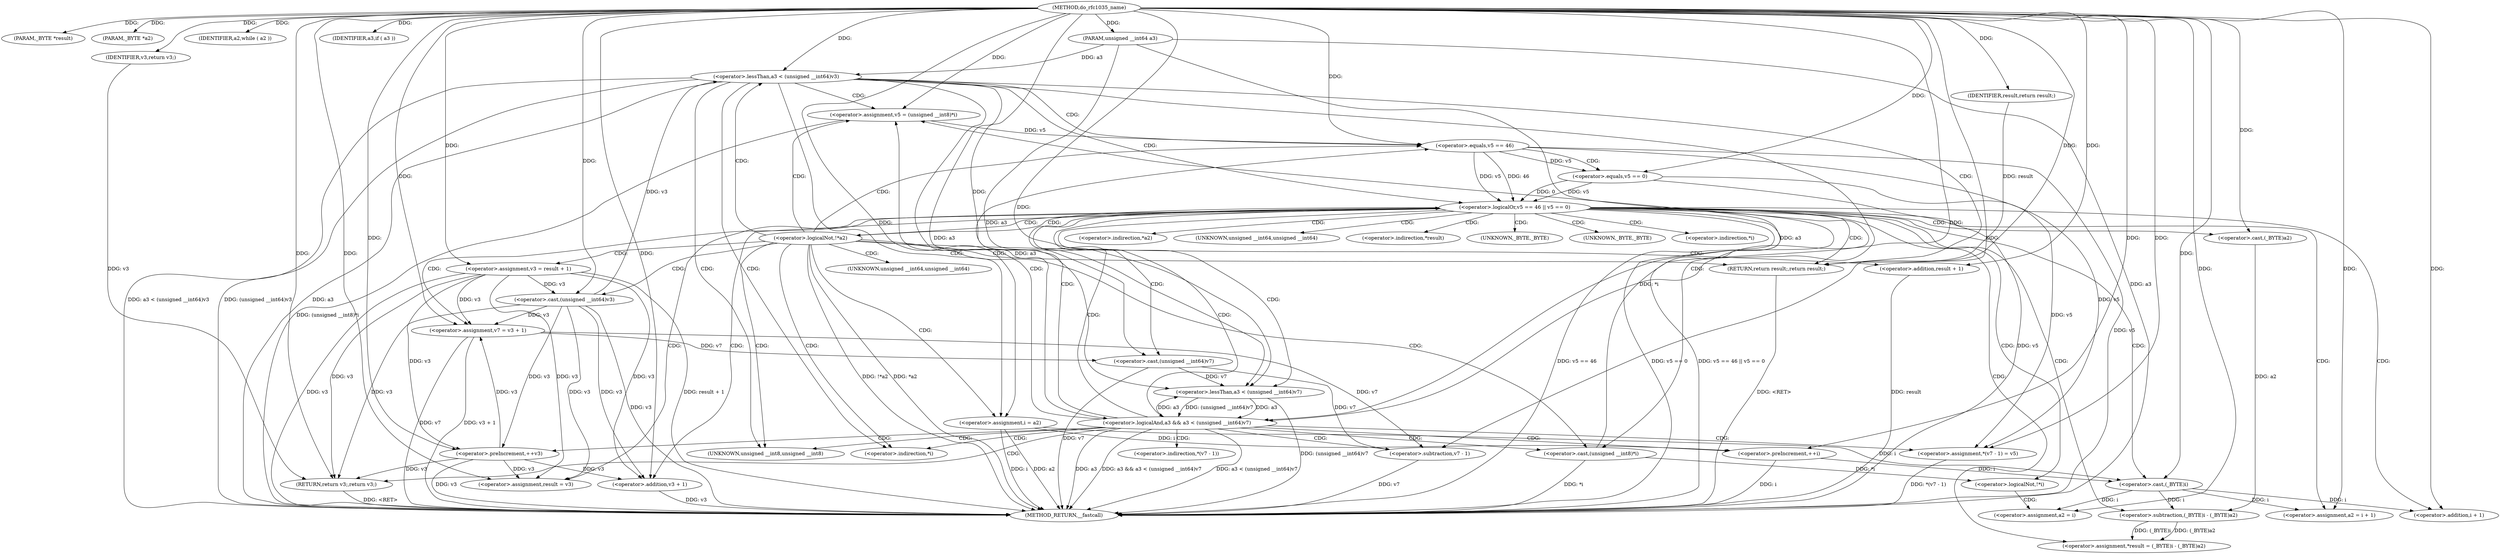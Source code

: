 digraph do_rfc1035_name {  
"1000105" [label = "(METHOD,do_rfc1035_name)" ]
"1000209" [label = "(METHOD_RETURN,__fastcall)" ]
"1000106" [label = "(PARAM,_BYTE *result)" ]
"1000107" [label = "(PARAM,_BYTE *a2)" ]
"1000108" [label = "(PARAM,unsigned __int64 a3)" ]
"1000115" [label = "(IDENTIFIER,a2,while ( a2 ))" ]
"1000118" [label = "(<operator>.logicalNot,!*a2)" ]
"1000122" [label = "(<operator>.assignment,v3 = result + 1)" ]
"1000124" [label = "(<operator>.addition,result + 1)" ]
"1000128" [label = "(IDENTIFIER,a3,if ( a3 ))" ]
"1000131" [label = "(<operator>.lessThan,a3 < (unsigned __int64)v3)" ]
"1000133" [label = "(<operator>.cast,(unsigned __int64)v3)" ]
"1000138" [label = "(<operator>.assignment,i = a2)" ]
"1000141" [label = "(<operator>.preIncrement,++i)" ]
"1000144" [label = "(<operator>.assignment,v5 = (unsigned __int8)*i)" ]
"1000146" [label = "(<operator>.cast,(unsigned __int8)*i)" ]
"1000151" [label = "(<operator>.logicalOr,v5 == 46 || v5 == 0)" ]
"1000152" [label = "(<operator>.equals,v5 == 46)" ]
"1000155" [label = "(<operator>.equals,v5 == 0)" ]
"1000159" [label = "(<operator>.assignment,v7 = v3 + 1)" ]
"1000161" [label = "(<operator>.addition,v3 + 1)" ]
"1000165" [label = "(<operator>.logicalAnd,a3 && a3 < (unsigned __int64)v7)" ]
"1000167" [label = "(<operator>.lessThan,a3 < (unsigned __int64)v7)" ]
"1000169" [label = "(<operator>.cast,(unsigned __int64)v7)" ]
"1000172" [label = "(RETURN,return v3;,return v3;)" ]
"1000173" [label = "(IDENTIFIER,v3,return v3;)" ]
"1000174" [label = "(<operator>.preIncrement,++v3)" ]
"1000176" [label = "(<operator>.assignment,*(v7 - 1) = v5)" ]
"1000178" [label = "(<operator>.subtraction,v7 - 1)" ]
"1000182" [label = "(<operator>.assignment,*result = (_BYTE)i - (_BYTE)a2)" ]
"1000185" [label = "(<operator>.subtraction,(_BYTE)i - (_BYTE)a2)" ]
"1000186" [label = "(<operator>.cast,(_BYTE)i)" ]
"1000189" [label = "(<operator>.cast,(_BYTE)a2)" ]
"1000192" [label = "(<operator>.assignment,a2 = i + 1)" ]
"1000194" [label = "(<operator>.addition,i + 1)" ]
"1000197" [label = "(<operator>.assignment,result = v3)" ]
"1000201" [label = "(<operator>.logicalNot,!*i)" ]
"1000204" [label = "(<operator>.assignment,a2 = i)" ]
"1000207" [label = "(RETURN,return result;,return result;)" ]
"1000208" [label = "(IDENTIFIER,result,return result;)" ]
"1000119" [label = "(<operator>.indirection,*a2)" ]
"1000134" [label = "(UNKNOWN,unsigned __int64,unsigned __int64)" ]
"1000147" [label = "(UNKNOWN,unsigned __int8,unsigned __int8)" ]
"1000148" [label = "(<operator>.indirection,*i)" ]
"1000170" [label = "(UNKNOWN,unsigned __int64,unsigned __int64)" ]
"1000177" [label = "(<operator>.indirection,*(v7 - 1))" ]
"1000183" [label = "(<operator>.indirection,*result)" ]
"1000187" [label = "(UNKNOWN,_BYTE,_BYTE)" ]
"1000190" [label = "(UNKNOWN,_BYTE,_BYTE)" ]
"1000202" [label = "(<operator>.indirection,*i)" ]
  "1000165" -> "1000209"  [ label = "DDG: a3 < (unsigned __int64)v7"] 
  "1000138" -> "1000209"  [ label = "DDG: i"] 
  "1000165" -> "1000209"  [ label = "DDG: a3"] 
  "1000151" -> "1000209"  [ label = "DDG: v5 == 46"] 
  "1000118" -> "1000209"  [ label = "DDG: *a2"] 
  "1000131" -> "1000209"  [ label = "DDG: a3 < (unsigned __int64)v3"] 
  "1000169" -> "1000209"  [ label = "DDG: v7"] 
  "1000155" -> "1000209"  [ label = "DDG: v5"] 
  "1000138" -> "1000209"  [ label = "DDG: a2"] 
  "1000159" -> "1000209"  [ label = "DDG: v7"] 
  "1000174" -> "1000209"  [ label = "DDG: v3"] 
  "1000159" -> "1000209"  [ label = "DDG: v3 + 1"] 
  "1000122" -> "1000209"  [ label = "DDG: result + 1"] 
  "1000118" -> "1000209"  [ label = "DDG: !*a2"] 
  "1000141" -> "1000209"  [ label = "DDG: i"] 
  "1000152" -> "1000209"  [ label = "DDG: v5"] 
  "1000131" -> "1000209"  [ label = "DDG: (unsigned __int64)v3"] 
  "1000146" -> "1000209"  [ label = "DDG: *i"] 
  "1000151" -> "1000209"  [ label = "DDG: v5 == 0"] 
  "1000133" -> "1000209"  [ label = "DDG: v3"] 
  "1000124" -> "1000209"  [ label = "DDG: result"] 
  "1000176" -> "1000209"  [ label = "DDG: *(v7 - 1)"] 
  "1000178" -> "1000209"  [ label = "DDG: v7"] 
  "1000167" -> "1000209"  [ label = "DDG: (unsigned __int64)v7"] 
  "1000144" -> "1000209"  [ label = "DDG: (unsigned __int8)*i"] 
  "1000122" -> "1000209"  [ label = "DDG: v3"] 
  "1000108" -> "1000209"  [ label = "DDG: a3"] 
  "1000165" -> "1000209"  [ label = "DDG: a3 && a3 < (unsigned __int64)v7"] 
  "1000161" -> "1000209"  [ label = "DDG: v3"] 
  "1000151" -> "1000209"  [ label = "DDG: v5 == 46 || v5 == 0"] 
  "1000131" -> "1000209"  [ label = "DDG: a3"] 
  "1000207" -> "1000209"  [ label = "DDG: <RET>"] 
  "1000172" -> "1000209"  [ label = "DDG: <RET>"] 
  "1000105" -> "1000106"  [ label = "DDG: "] 
  "1000105" -> "1000107"  [ label = "DDG: "] 
  "1000105" -> "1000108"  [ label = "DDG: "] 
  "1000105" -> "1000115"  [ label = "DDG: "] 
  "1000105" -> "1000122"  [ label = "DDG: "] 
  "1000105" -> "1000124"  [ label = "DDG: "] 
  "1000105" -> "1000128"  [ label = "DDG: "] 
  "1000108" -> "1000131"  [ label = "DDG: a3"] 
  "1000105" -> "1000131"  [ label = "DDG: "] 
  "1000133" -> "1000131"  [ label = "DDG: v3"] 
  "1000122" -> "1000133"  [ label = "DDG: v3"] 
  "1000105" -> "1000133"  [ label = "DDG: "] 
  "1000105" -> "1000138"  [ label = "DDG: "] 
  "1000138" -> "1000141"  [ label = "DDG: i"] 
  "1000105" -> "1000141"  [ label = "DDG: "] 
  "1000146" -> "1000144"  [ label = "DDG: *i"] 
  "1000105" -> "1000144"  [ label = "DDG: "] 
  "1000152" -> "1000151"  [ label = "DDG: v5"] 
  "1000152" -> "1000151"  [ label = "DDG: 46"] 
  "1000144" -> "1000152"  [ label = "DDG: v5"] 
  "1000105" -> "1000152"  [ label = "DDG: "] 
  "1000155" -> "1000151"  [ label = "DDG: v5"] 
  "1000155" -> "1000151"  [ label = "DDG: 0"] 
  "1000152" -> "1000155"  [ label = "DDG: v5"] 
  "1000105" -> "1000155"  [ label = "DDG: "] 
  "1000133" -> "1000159"  [ label = "DDG: v3"] 
  "1000174" -> "1000159"  [ label = "DDG: v3"] 
  "1000122" -> "1000159"  [ label = "DDG: v3"] 
  "1000105" -> "1000159"  [ label = "DDG: "] 
  "1000133" -> "1000161"  [ label = "DDG: v3"] 
  "1000174" -> "1000161"  [ label = "DDG: v3"] 
  "1000122" -> "1000161"  [ label = "DDG: v3"] 
  "1000105" -> "1000161"  [ label = "DDG: "] 
  "1000167" -> "1000165"  [ label = "DDG: a3"] 
  "1000131" -> "1000165"  [ label = "DDG: a3"] 
  "1000108" -> "1000165"  [ label = "DDG: a3"] 
  "1000105" -> "1000165"  [ label = "DDG: "] 
  "1000167" -> "1000165"  [ label = "DDG: (unsigned __int64)v7"] 
  "1000165" -> "1000167"  [ label = "DDG: a3"] 
  "1000131" -> "1000167"  [ label = "DDG: a3"] 
  "1000108" -> "1000167"  [ label = "DDG: a3"] 
  "1000105" -> "1000167"  [ label = "DDG: "] 
  "1000169" -> "1000167"  [ label = "DDG: v7"] 
  "1000159" -> "1000169"  [ label = "DDG: v7"] 
  "1000105" -> "1000169"  [ label = "DDG: "] 
  "1000173" -> "1000172"  [ label = "DDG: v3"] 
  "1000133" -> "1000172"  [ label = "DDG: v3"] 
  "1000174" -> "1000172"  [ label = "DDG: v3"] 
  "1000122" -> "1000172"  [ label = "DDG: v3"] 
  "1000105" -> "1000172"  [ label = "DDG: "] 
  "1000105" -> "1000173"  [ label = "DDG: "] 
  "1000105" -> "1000174"  [ label = "DDG: "] 
  "1000133" -> "1000174"  [ label = "DDG: v3"] 
  "1000122" -> "1000174"  [ label = "DDG: v3"] 
  "1000152" -> "1000176"  [ label = "DDG: v5"] 
  "1000155" -> "1000176"  [ label = "DDG: v5"] 
  "1000105" -> "1000176"  [ label = "DDG: "] 
  "1000169" -> "1000178"  [ label = "DDG: v7"] 
  "1000159" -> "1000178"  [ label = "DDG: v7"] 
  "1000105" -> "1000178"  [ label = "DDG: "] 
  "1000185" -> "1000182"  [ label = "DDG: (_BYTE)i"] 
  "1000185" -> "1000182"  [ label = "DDG: (_BYTE)a2"] 
  "1000186" -> "1000185"  [ label = "DDG: i"] 
  "1000138" -> "1000186"  [ label = "DDG: i"] 
  "1000141" -> "1000186"  [ label = "DDG: i"] 
  "1000105" -> "1000186"  [ label = "DDG: "] 
  "1000189" -> "1000185"  [ label = "DDG: a2"] 
  "1000105" -> "1000189"  [ label = "DDG: "] 
  "1000186" -> "1000192"  [ label = "DDG: i"] 
  "1000105" -> "1000192"  [ label = "DDG: "] 
  "1000186" -> "1000194"  [ label = "DDG: i"] 
  "1000105" -> "1000194"  [ label = "DDG: "] 
  "1000133" -> "1000197"  [ label = "DDG: v3"] 
  "1000174" -> "1000197"  [ label = "DDG: v3"] 
  "1000122" -> "1000197"  [ label = "DDG: v3"] 
  "1000105" -> "1000197"  [ label = "DDG: "] 
  "1000146" -> "1000201"  [ label = "DDG: *i"] 
  "1000105" -> "1000204"  [ label = "DDG: "] 
  "1000186" -> "1000204"  [ label = "DDG: i"] 
  "1000208" -> "1000207"  [ label = "DDG: result"] 
  "1000105" -> "1000207"  [ label = "DDG: "] 
  "1000105" -> "1000208"  [ label = "DDG: "] 
  "1000118" -> "1000207"  [ label = "CDG: "] 
  "1000118" -> "1000124"  [ label = "CDG: "] 
  "1000118" -> "1000122"  [ label = "CDG: "] 
  "1000118" -> "1000144"  [ label = "CDG: "] 
  "1000118" -> "1000138"  [ label = "CDG: "] 
  "1000118" -> "1000134"  [ label = "CDG: "] 
  "1000118" -> "1000133"  [ label = "CDG: "] 
  "1000118" -> "1000131"  [ label = "CDG: "] 
  "1000118" -> "1000152"  [ label = "CDG: "] 
  "1000118" -> "1000151"  [ label = "CDG: "] 
  "1000118" -> "1000148"  [ label = "CDG: "] 
  "1000118" -> "1000147"  [ label = "CDG: "] 
  "1000118" -> "1000146"  [ label = "CDG: "] 
  "1000131" -> "1000207"  [ label = "CDG: "] 
  "1000131" -> "1000144"  [ label = "CDG: "] 
  "1000131" -> "1000138"  [ label = "CDG: "] 
  "1000131" -> "1000152"  [ label = "CDG: "] 
  "1000131" -> "1000151"  [ label = "CDG: "] 
  "1000131" -> "1000148"  [ label = "CDG: "] 
  "1000131" -> "1000147"  [ label = "CDG: "] 
  "1000131" -> "1000146"  [ label = "CDG: "] 
  "1000151" -> "1000165"  [ label = "CDG: "] 
  "1000151" -> "1000161"  [ label = "CDG: "] 
  "1000151" -> "1000159"  [ label = "CDG: "] 
  "1000151" -> "1000170"  [ label = "CDG: "] 
  "1000151" -> "1000169"  [ label = "CDG: "] 
  "1000151" -> "1000167"  [ label = "CDG: "] 
  "1000151" -> "1000192"  [ label = "CDG: "] 
  "1000151" -> "1000190"  [ label = "CDG: "] 
  "1000151" -> "1000189"  [ label = "CDG: "] 
  "1000151" -> "1000187"  [ label = "CDG: "] 
  "1000151" -> "1000186"  [ label = "CDG: "] 
  "1000151" -> "1000185"  [ label = "CDG: "] 
  "1000151" -> "1000183"  [ label = "CDG: "] 
  "1000151" -> "1000182"  [ label = "CDG: "] 
  "1000151" -> "1000207"  [ label = "CDG: "] 
  "1000151" -> "1000202"  [ label = "CDG: "] 
  "1000151" -> "1000201"  [ label = "CDG: "] 
  "1000151" -> "1000197"  [ label = "CDG: "] 
  "1000151" -> "1000194"  [ label = "CDG: "] 
  "1000151" -> "1000119"  [ label = "CDG: "] 
  "1000151" -> "1000118"  [ label = "CDG: "] 
  "1000152" -> "1000155"  [ label = "CDG: "] 
  "1000165" -> "1000176"  [ label = "CDG: "] 
  "1000165" -> "1000174"  [ label = "CDG: "] 
  "1000165" -> "1000172"  [ label = "CDG: "] 
  "1000165" -> "1000178"  [ label = "CDG: "] 
  "1000165" -> "1000177"  [ label = "CDG: "] 
  "1000165" -> "1000144"  [ label = "CDG: "] 
  "1000165" -> "1000141"  [ label = "CDG: "] 
  "1000165" -> "1000152"  [ label = "CDG: "] 
  "1000165" -> "1000151"  [ label = "CDG: "] 
  "1000165" -> "1000148"  [ label = "CDG: "] 
  "1000165" -> "1000147"  [ label = "CDG: "] 
  "1000165" -> "1000146"  [ label = "CDG: "] 
  "1000201" -> "1000204"  [ label = "CDG: "] 
}

